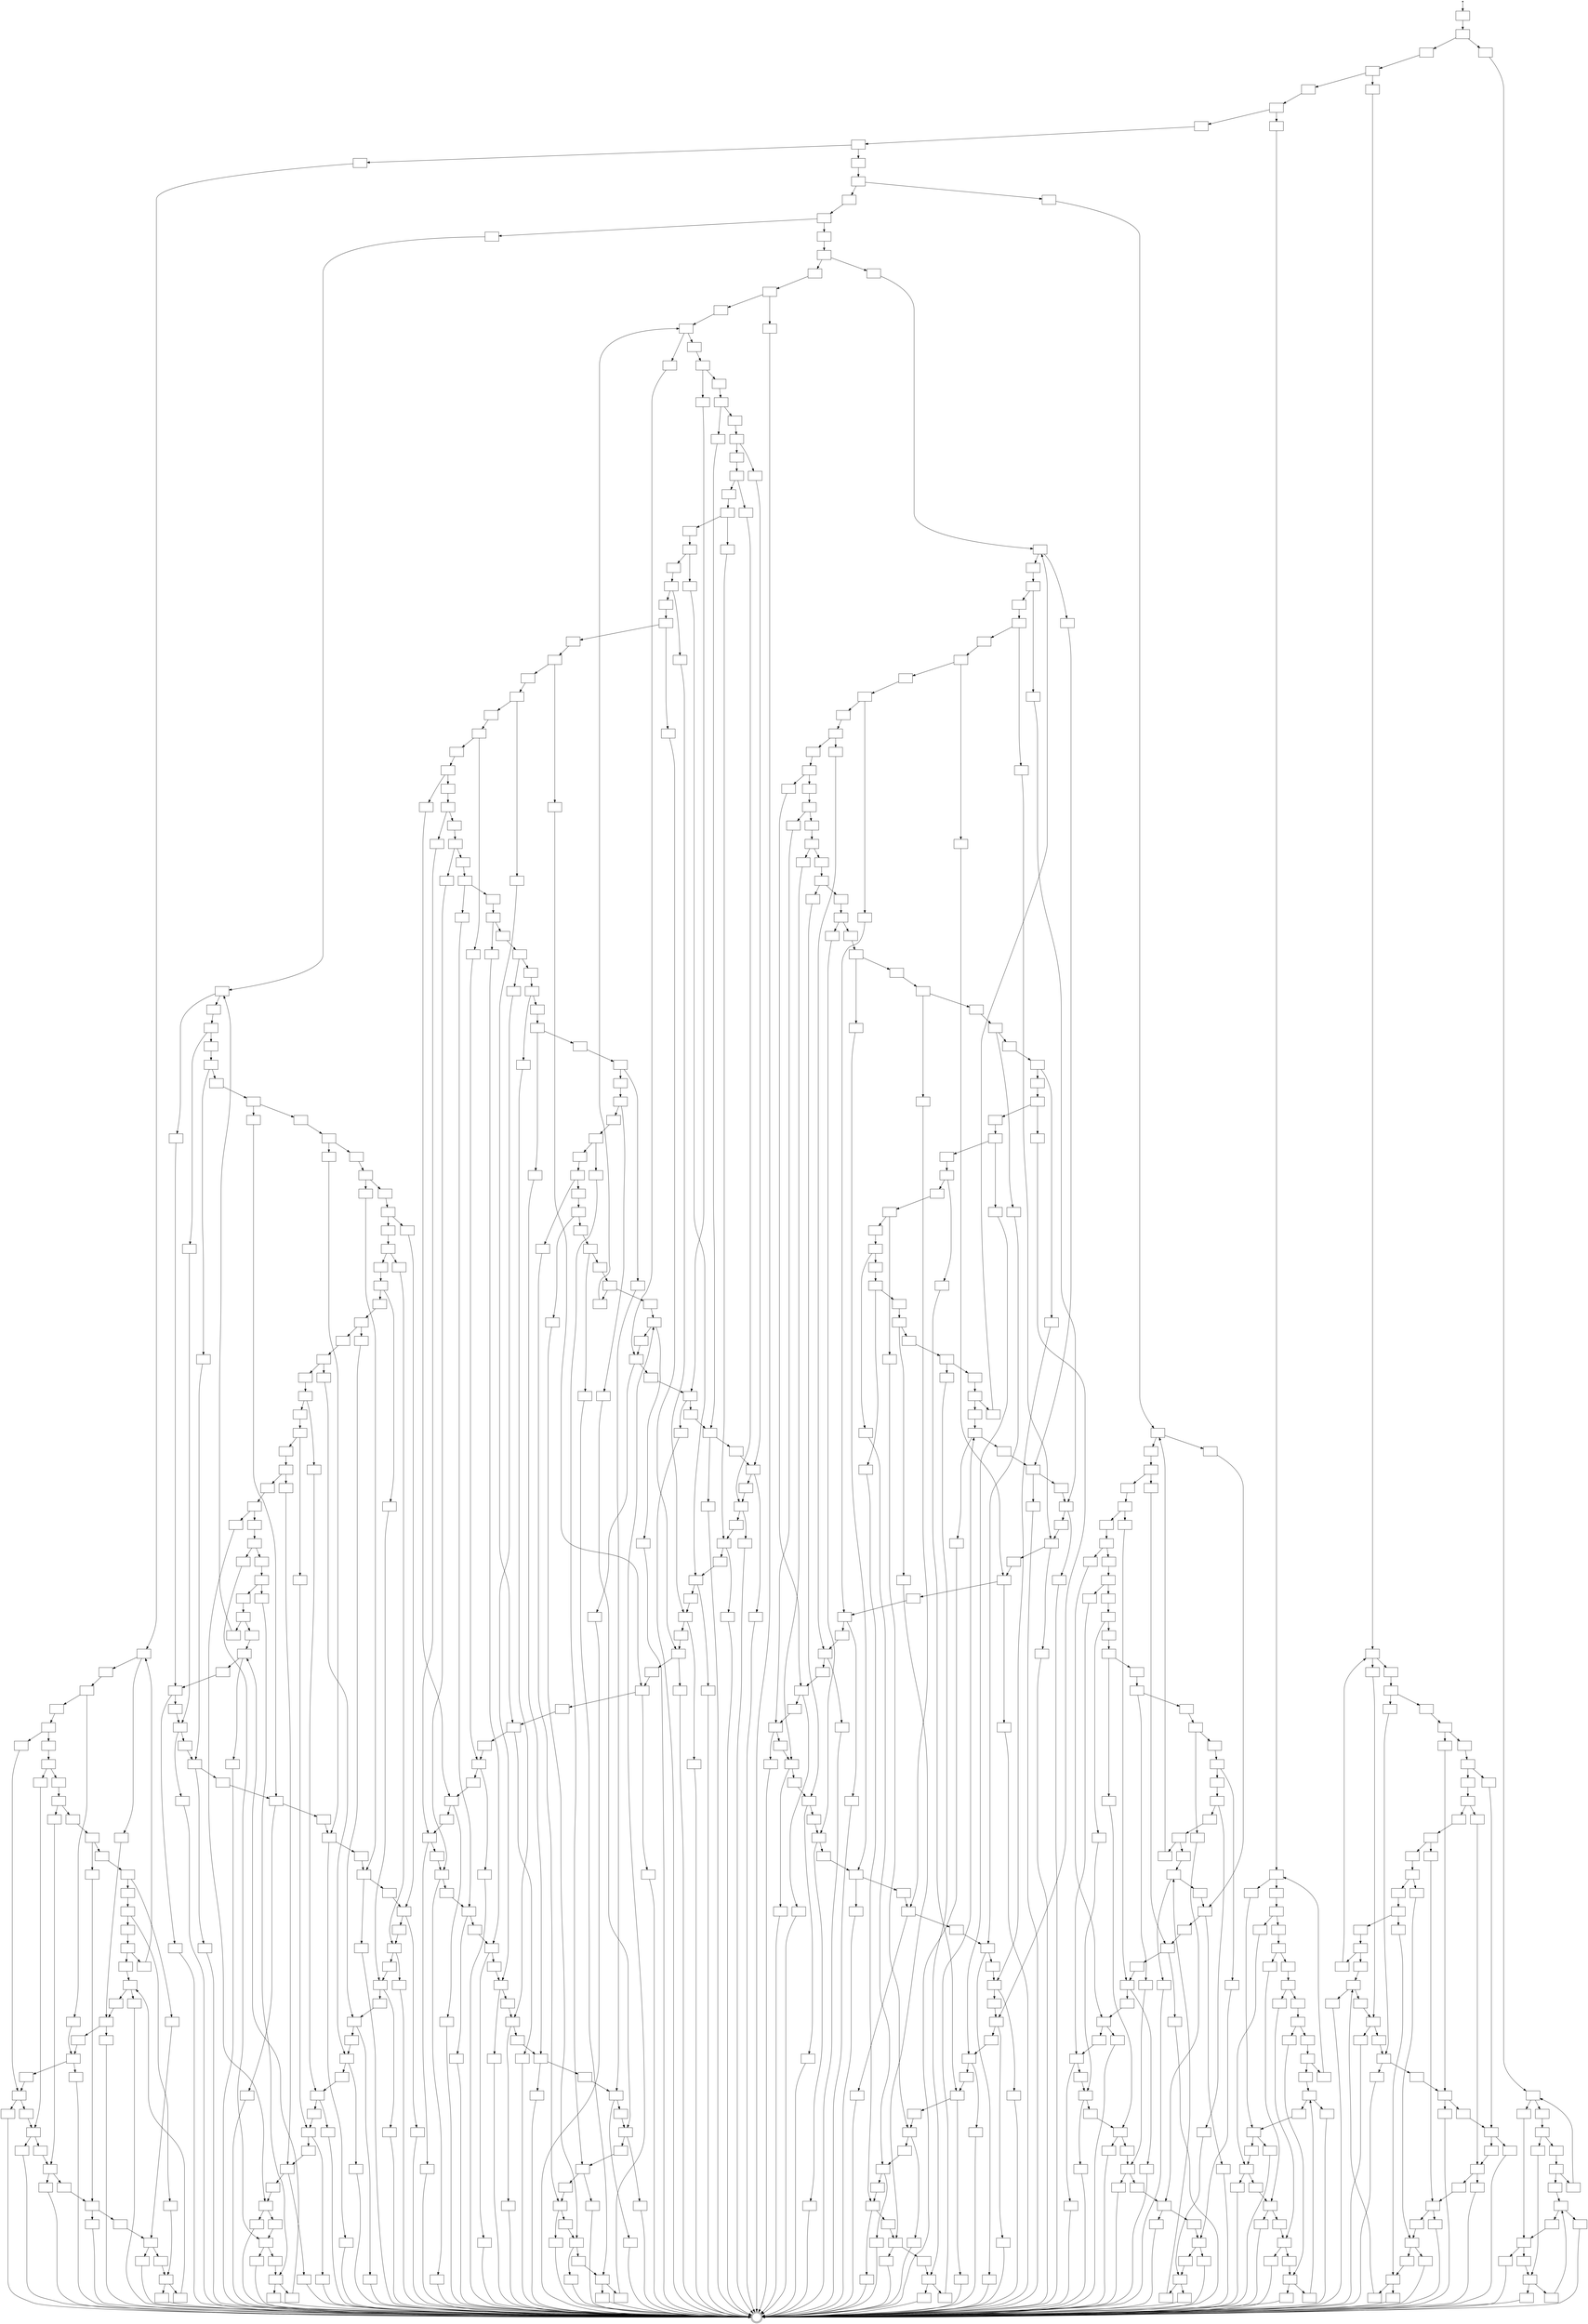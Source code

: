 digraph ziria_automaton {
node [shape = point];
start [label=""];
node [shape = doublecircle];
673[label=""];
node [shape = box];
  0[label=""];
  1[label=""];
  2[label=""];
  3[label=""];
  4[label=""];
  5[label=""];
  6[label=""];
  7[label=""];
  8[label=""];
  9[label=""];
  10[label=""];
  11[label=""];
  12[label=""];
  13[label=""];
  14[label=""];
  15[label=""];
  16[label=""];
  17[label=""];
  18[label=""];
  19[label=""];
  20[label=""];
  21[label=""];
  22[label=""];
  23[label=""];
  24[label=""];
  25[label=""];
  26[label=""];
  27[label=""];
  28[label=""];
  29[label=""];
  30[label=""];
  31[label=""];
  32[label=""];
  33[label=""];
  34[label=""];
  35[label=""];
  36[label=""];
  37[label=""];
  38[label=""];
  39[label=""];
  40[label=""];
  41[label=""];
  42[label=""];
  43[label=""];
  44[label=""];
  45[label=""];
  46[label=""];
  47[label=""];
  48[label=""];
  49[label=""];
  50[label=""];
  51[label=""];
  52[label=""];
  53[label=""];
  54[label=""];
  55[label=""];
  56[label=""];
  57[label=""];
  58[label=""];
  59[label=""];
  60[label=""];
  61[label=""];
  62[label=""];
  63[label=""];
  64[label=""];
  65[label=""];
  66[label=""];
  67[label=""];
  68[label=""];
  69[label=""];
  70[label=""];
  71[label=""];
  72[label=""];
  73[label=""];
  74[label=""];
  75[label=""];
  76[label=""];
  77[label=""];
  78[label=""];
  79[label=""];
  80[label=""];
  81[label=""];
  82[label=""];
  83[label=""];
  84[label=""];
  85[label=""];
  86[label=""];
  87[label=""];
  88[label=""];
  89[label=""];
  90[label=""];
  91[label=""];
  92[label=""];
  93[label=""];
  94[label=""];
  95[label=""];
  96[label=""];
  97[label=""];
  98[label=""];
  99[label=""];
  100[label=""];
  101[label=""];
  102[label=""];
  103[label=""];
  104[label=""];
  105[label=""];
  106[label=""];
  107[label=""];
  108[label=""];
  109[label=""];
  110[label=""];
  111[label=""];
  112[label=""];
  113[label=""];
  114[label=""];
  115[label=""];
  116[label=""];
  117[label=""];
  118[label=""];
  119[label=""];
  120[label=""];
  121[label=""];
  122[label=""];
  123[label=""];
  124[label=""];
  125[label=""];
  126[label=""];
  127[label=""];
  128[label=""];
  129[label=""];
  130[label=""];
  131[label=""];
  132[label=""];
  133[label=""];
  134[label=""];
  135[label=""];
  136[label=""];
  137[label=""];
  138[label=""];
  139[label=""];
  140[label=""];
  141[label=""];
  142[label=""];
  143[label=""];
  144[label=""];
  145[label=""];
  146[label=""];
  147[label=""];
  148[label=""];
  149[label=""];
  150[label=""];
  151[label=""];
  152[label=""];
  153[label=""];
  154[label=""];
  155[label=""];
  156[label=""];
  157[label=""];
  158[label=""];
  159[label=""];
  160[label=""];
  161[label=""];
  162[label=""];
  163[label=""];
  164[label=""];
  165[label=""];
  166[label=""];
  167[label=""];
  168[label=""];
  169[label=""];
  170[label=""];
  171[label=""];
  172[label=""];
  173[label=""];
  174[label=""];
  175[label=""];
  176[label=""];
  177[label=""];
  178[label=""];
  179[label=""];
  180[label=""];
  181[label=""];
  182[label=""];
  183[label=""];
  184[label=""];
  185[label=""];
  186[label=""];
  187[label=""];
  188[label=""];
  189[label=""];
  190[label=""];
  191[label=""];
  192[label=""];
  193[label=""];
  194[label=""];
  195[label=""];
  196[label=""];
  197[label=""];
  198[label=""];
  199[label=""];
  200[label=""];
  201[label=""];
  202[label=""];
  203[label=""];
  204[label=""];
  205[label=""];
  206[label=""];
  207[label=""];
  208[label=""];
  209[label=""];
  210[label=""];
  211[label=""];
  212[label=""];
  213[label=""];
  214[label=""];
  215[label=""];
  216[label=""];
  217[label=""];
  218[label=""];
  219[label=""];
  220[label=""];
  221[label=""];
  222[label=""];
  223[label=""];
  224[label=""];
  225[label=""];
  226[label=""];
  227[label=""];
  228[label=""];
  229[label=""];
  230[label=""];
  231[label=""];
  232[label=""];
  233[label=""];
  234[label=""];
  235[label=""];
  236[label=""];
  237[label=""];
  238[label=""];
  239[label=""];
  240[label=""];
  241[label=""];
  242[label=""];
  243[label=""];
  244[label=""];
  245[label=""];
  246[label=""];
  247[label=""];
  248[label=""];
  249[label=""];
  250[label=""];
  251[label=""];
  252[label=""];
  253[label=""];
  254[label=""];
  255[label=""];
  256[label=""];
  257[label=""];
  258[label=""];
  259[label=""];
  260[label=""];
  261[label=""];
  262[label=""];
  263[label=""];
  264[label=""];
  265[label=""];
  266[label=""];
  267[label=""];
  268[label=""];
  269[label=""];
  270[label=""];
  271[label=""];
  272[label=""];
  273[label=""];
  274[label=""];
  275[label=""];
  276[label=""];
  277[label=""];
  278[label=""];
  279[label=""];
  280[label=""];
  281[label=""];
  282[label=""];
  283[label=""];
  284[label=""];
  285[label=""];
  286[label=""];
  287[label=""];
  288[label=""];
  289[label=""];
  290[label=""];
  291[label=""];
  292[label=""];
  293[label=""];
  294[label=""];
  295[label=""];
  296[label=""];
  297[label=""];
  298[label=""];
  299[label=""];
  300[label=""];
  301[label=""];
  302[label=""];
  303[label=""];
  304[label=""];
  305[label=""];
  306[label=""];
  307[label=""];
  308[label=""];
  309[label=""];
  310[label=""];
  311[label=""];
  312[label=""];
  313[label=""];
  314[label=""];
  315[label=""];
  316[label=""];
  317[label=""];
  318[label=""];
  319[label=""];
  320[label=""];
  321[label=""];
  322[label=""];
  323[label=""];
  324[label=""];
  325[label=""];
  326[label=""];
  327[label=""];
  328[label=""];
  329[label=""];
  330[label=""];
  331[label=""];
  332[label=""];
  333[label=""];
  334[label=""];
  335[label=""];
  336[label=""];
  337[label=""];
  338[label=""];
  339[label=""];
  340[label=""];
  341[label=""];
  342[label=""];
  343[label=""];
  344[label=""];
  345[label=""];
  346[label=""];
  347[label=""];
  348[label=""];
  349[label=""];
  350[label=""];
  351[label=""];
  352[label=""];
  353[label=""];
  354[label=""];
  355[label=""];
  356[label=""];
  357[label=""];
  358[label=""];
  359[label=""];
  360[label=""];
  361[label=""];
  362[label=""];
  363[label=""];
  364[label=""];
  365[label=""];
  366[label=""];
  367[label=""];
  368[label=""];
  369[label=""];
  370[label=""];
  371[label=""];
  372[label=""];
  373[label=""];
  374[label=""];
  375[label=""];
  376[label=""];
  377[label=""];
  378[label=""];
  379[label=""];
  380[label=""];
  381[label=""];
  382[label=""];
  383[label=""];
  384[label=""];
  385[label=""];
  386[label=""];
  387[label=""];
  388[label=""];
  389[label=""];
  390[label=""];
  391[label=""];
  392[label=""];
  393[label=""];
  394[label=""];
  395[label=""];
  396[label=""];
  397[label=""];
  398[label=""];
  399[label=""];
  400[label=""];
  401[label=""];
  402[label=""];
  403[label=""];
  404[label=""];
  405[label=""];
  406[label=""];
  407[label=""];
  408[label=""];
  409[label=""];
  410[label=""];
  411[label=""];
  412[label=""];
  413[label=""];
  414[label=""];
  415[label=""];
  416[label=""];
  417[label=""];
  418[label=""];
  419[label=""];
  420[label=""];
  421[label=""];
  422[label=""];
  423[label=""];
  424[label=""];
  425[label=""];
  426[label=""];
  427[label=""];
  428[label=""];
  429[label=""];
  430[label=""];
  431[label=""];
  432[label=""];
  433[label=""];
  434[label=""];
  435[label=""];
  436[label=""];
  437[label=""];
  438[label=""];
  439[label=""];
  440[label=""];
  441[label=""];
  442[label=""];
  443[label=""];
  444[label=""];
  445[label=""];
  446[label=""];
  447[label=""];
  448[label=""];
  449[label=""];
  450[label=""];
  451[label=""];
  452[label=""];
  453[label=""];
  454[label=""];
  455[label=""];
  456[label=""];
  457[label=""];
  458[label=""];
  459[label=""];
  460[label=""];
  461[label=""];
  462[label=""];
  463[label=""];
  464[label=""];
  465[label=""];
  466[label=""];
  467[label=""];
  468[label=""];
  469[label=""];
  470[label=""];
  471[label=""];
  472[label=""];
  473[label=""];
  474[label=""];
  475[label=""];
  476[label=""];
  477[label=""];
  478[label=""];
  479[label=""];
  480[label=""];
  481[label=""];
  482[label=""];
  483[label=""];
  484[label=""];
  485[label=""];
  486[label=""];
  487[label=""];
  488[label=""];
  489[label=""];
  490[label=""];
  491[label=""];
  492[label=""];
  493[label=""];
  494[label=""];
  495[label=""];
  496[label=""];
  497[label=""];
  498[label=""];
  499[label=""];
  500[label=""];
  501[label=""];
  502[label=""];
  503[label=""];
  504[label=""];
  505[label=""];
  506[label=""];
  507[label=""];
  508[label=""];
  509[label=""];
  510[label=""];
  511[label=""];
  512[label=""];
  513[label=""];
  514[label=""];
  515[label=""];
  516[label=""];
  517[label=""];
  518[label=""];
  519[label=""];
  520[label=""];
  521[label=""];
  522[label=""];
  523[label=""];
  524[label=""];
  525[label=""];
  526[label=""];
  527[label=""];
  528[label=""];
  529[label=""];
  530[label=""];
  531[label=""];
  532[label=""];
  533[label=""];
  534[label=""];
  535[label=""];
  536[label=""];
  537[label=""];
  538[label=""];
  539[label=""];
  540[label=""];
  541[label=""];
  542[label=""];
  543[label=""];
  544[label=""];
  545[label=""];
  546[label=""];
  547[label=""];
  548[label=""];
  549[label=""];
  550[label=""];
  551[label=""];
  552[label=""];
  553[label=""];
  554[label=""];
  555[label=""];
  556[label=""];
  557[label=""];
  558[label=""];
  559[label=""];
  560[label=""];
  561[label=""];
  562[label=""];
  563[label=""];
  564[label=""];
  565[label=""];
  566[label=""];
  567[label=""];
  568[label=""];
  569[label=""];
  570[label=""];
  571[label=""];
  572[label=""];
  573[label=""];
  574[label=""];
  575[label=""];
  576[label=""];
  577[label=""];
  578[label=""];
  579[label=""];
  580[label=""];
  581[label=""];
  582[label=""];
  583[label=""];
  584[label=""];
  585[label=""];
  586[label=""];
  587[label=""];
  588[label=""];
  589[label=""];
  590[label=""];
  591[label=""];
  592[label=""];
  593[label=""];
  594[label=""];
  595[label=""];
  596[label=""];
  597[label=""];
  598[label=""];
  599[label=""];
  600[label=""];
  601[label=""];
  602[label=""];
  603[label=""];
  604[label=""];
  605[label=""];
  606[label=""];
  607[label=""];
  608[label=""];
  609[label=""];
  610[label=""];
  611[label=""];
  612[label=""];
  613[label=""];
  614[label=""];
  615[label=""];
  616[label=""];
  617[label=""];
  618[label=""];
  619[label=""];
  620[label=""];
  621[label=""];
  622[label=""];
  623[label=""];
  624[label=""];
  625[label=""];
  626[label=""];
  627[label=""];
  628[label=""];
  629[label=""];
  630[label=""];
  631[label=""];
  632[label=""];
  633[label=""];
  634[label=""];
  635[label=""];
  636[label=""];
  637[label=""];
  638[label=""];
  639[label=""];
  640[label=""];
  641[label=""];
  642[label=""];
  643[label=""];
  644[label=""];
  645[label=""];
  646[label=""];
  647[label=""];
  648[label=""];
  649[label=""];
  650[label=""];
  651[label=""];
  652[label=""];
  653[label=""];
  654[label=""];
  655[label=""];
  656[label=""];
  657[label=""];
  658[label=""];
  659[label=""];
  660[label=""];
  661[label=""];
  662[label=""];
  663[label=""];
  664[label=""];
  665[label=""];
  666[label=""];
  667[label=""];
  668[label=""];
  669[label=""];
  670[label=""];
  671[label=""];
  672[label=""];
start -> 0;
0 -> 1;
1 -> 666;
1 -> 2;
2 -> 3;
3 -> 647;
3 -> 4;
4 -> 5;
5 -> 592;
5 -> 6;
6 -> 7;
7 -> 555;
7 -> 8;
8 -> 9;
9 -> 500;
9 -> 10;
10 -> 11;
11 -> 427;
11 -> 12;
12 -> 13;
13 -> 318;
13 -> 14;
14 -> 15;
15 -> 173;
15 -> 16;
16 -> 673;
17 -> 175;
18 -> 17;
18 -> 19;
19 -> 159;
20 -> 178;
21 -> 20;
21 -> 22;
22 -> 673;
23 -> 18;
24 -> 23;
24 -> 25;
25 -> 165;
26 -> 21;
27 -> 26;
27 -> 28;
28 -> 673;
29 -> 24;
30 -> 29;
30 -> 31;
31 -> 171;
32 -> 27;
33 -> 32;
33 -> 34;
34 -> 673;
35 -> 30;
36 -> 35;
36 -> 37;
37 -> 178;
38 -> 33;
39 -> 38;
39 -> 40;
40 -> 673;
41 -> 36;
42 -> 41;
42 -> 43;
43 -> 21;
44 -> 39;
45 -> 44;
45 -> 46;
46 -> 673;
47 -> 42;
48 -> 47;
48 -> 49;
49 -> 27;
50 -> 45;
51 -> 50;
51 -> 52;
52 -> 673;
53 -> 48;
54 -> 53;
54 -> 55;
55 -> 33;
56 -> 51;
57 -> 56;
57 -> 58;
58 -> 673;
59 -> 54;
60 -> 59;
60 -> 61;
61 -> 39;
62 -> 57;
63 -> 62;
63 -> 64;
64 -> 673;
65 -> 60;
66 -> 65;
66 -> 67;
67 -> 45;
68 -> 63;
69 -> 68;
69 -> 70;
70 -> 673;
71 -> 66;
72 -> 71;
72 -> 73;
73 -> 51;
74 -> 69;
75 -> 74;
75 -> 76;
76 -> 673;
77 -> 72;
78 -> 77;
78 -> 79;
79 -> 57;
80 -> 75;
81 -> 80;
81 -> 82;
82 -> 673;
83 -> 78;
84 -> 83;
84 -> 85;
85 -> 63;
86 -> 81;
87 -> 86;
87 -> 88;
88 -> 673;
89 -> 84;
90 -> 89;
90 -> 91;
91 -> 69;
92 -> 87;
93 -> 92;
93 -> 94;
94 -> 673;
95 -> 90;
96 -> 95;
96 -> 97;
97 -> 75;
98 -> 93;
99 -> 98;
99 -> 100;
100 -> 673;
101 -> 96;
102 -> 101;
102 -> 103;
103 -> 81;
104 -> 99;
105 -> 104;
105 -> 106;
106 -> 673;
107 -> 102;
108 -> 107;
108 -> 109;
109 -> 87;
110 -> 105;
111 -> 110;
111 -> 112;
112 -> 673;
113 -> 108;
114 -> 113;
114 -> 115;
115 -> 93;
116 -> 111;
117 -> 116;
117 -> 118;
118 -> 673;
119 -> 114;
120 -> 119;
120 -> 121;
121 -> 99;
122 -> 117;
123 -> 122;
123 -> 124;
124 -> 673;
125 -> 120;
126 -> 125;
126 -> 127;
127 -> 105;
128 -> 123;
129 -> 128;
129 -> 130;
130 -> 673;
131 -> 126;
132 -> 131;
132 -> 133;
133 -> 111;
134 -> 129;
135 -> 134;
135 -> 136;
136 -> 673;
137 -> 132;
138 -> 137;
138 -> 139;
139 -> 117;
140 -> 135;
141 -> 140;
141 -> 142;
142 -> 673;
143 -> 138;
144 -> 143;
144 -> 145;
145 -> 123;
146 -> 141;
147 -> 146;
147 -> 148;
148 -> 673;
149 -> 144;
150 -> 149;
150 -> 151;
151 -> 129;
152 -> 147;
153 -> 152;
153 -> 154;
154 -> 673;
155 -> 150;
156 -> 155;
156 -> 157;
157 -> 135;
158 -> 153;
159 -> 158;
159 -> 160;
160 -> 673;
161 -> 156;
162 -> 161;
162 -> 163;
163 -> 141;
164 -> 159;
165 -> 164;
165 -> 166;
166 -> 673;
167 -> 162;
168 -> 167;
168 -> 169;
169 -> 147;
170 -> 165;
171 -> 170;
171 -> 172;
172 -> 673;
173 -> 162;
174 -> 168;
175 -> 174;
175 -> 176;
176 -> 153;
177 -> 171;
178 -> 177;
178 -> 179;
179 -> 673;
180 -> 320;
181 -> 180;
181 -> 182;
182 -> 304;
183 -> 323;
184 -> 183;
184 -> 185;
185 -> 673;
186 -> 181;
187 -> 186;
187 -> 188;
188 -> 310;
189 -> 184;
190 -> 189;
190 -> 191;
191 -> 673;
192 -> 187;
193 -> 192;
193 -> 194;
194 -> 316;
195 -> 190;
196 -> 195;
196 -> 197;
197 -> 673;
198 -> 193;
199 -> 198;
199 -> 200;
200 -> 323;
201 -> 196;
202 -> 201;
202 -> 203;
203 -> 673;
204 -> 199;
205 -> 204;
205 -> 206;
206 -> 184;
207 -> 202;
208 -> 207;
208 -> 209;
209 -> 673;
210 -> 205;
211 -> 210;
211 -> 212;
212 -> 190;
213 -> 208;
214 -> 213;
214 -> 215;
215 -> 673;
216 -> 211;
217 -> 216;
217 -> 218;
218 -> 196;
219 -> 214;
220 -> 219;
220 -> 221;
221 -> 673;
222 -> 217;
223 -> 222;
223 -> 224;
224 -> 202;
225 -> 220;
226 -> 225;
226 -> 227;
227 -> 673;
228 -> 223;
229 -> 228;
229 -> 230;
230 -> 208;
231 -> 226;
232 -> 231;
232 -> 233;
233 -> 673;
234 -> 229;
235 -> 234;
235 -> 236;
236 -> 214;
237 -> 232;
238 -> 237;
238 -> 239;
239 -> 673;
240 -> 235;
241 -> 240;
241 -> 242;
242 -> 220;
243 -> 238;
244 -> 243;
244 -> 245;
245 -> 673;
246 -> 241;
247 -> 246;
247 -> 248;
248 -> 226;
249 -> 244;
250 -> 249;
250 -> 251;
251 -> 673;
252 -> 247;
253 -> 252;
253 -> 254;
254 -> 232;
255 -> 250;
256 -> 255;
256 -> 257;
257 -> 673;
258 -> 253;
259 -> 258;
259 -> 260;
260 -> 238;
261 -> 256;
262 -> 261;
262 -> 263;
263 -> 673;
264 -> 259;
265 -> 264;
265 -> 266;
266 -> 244;
267 -> 262;
268 -> 267;
268 -> 269;
269 -> 673;
270 -> 265;
271 -> 270;
271 -> 272;
272 -> 250;
273 -> 268;
274 -> 273;
274 -> 275;
275 -> 673;
276 -> 271;
277 -> 276;
277 -> 278;
278 -> 256;
279 -> 274;
280 -> 279;
280 -> 281;
281 -> 673;
282 -> 277;
283 -> 282;
283 -> 284;
284 -> 262;
285 -> 280;
286 -> 285;
286 -> 287;
287 -> 673;
288 -> 283;
289 -> 288;
289 -> 290;
290 -> 268;
291 -> 286;
292 -> 291;
292 -> 293;
293 -> 673;
294 -> 289;
295 -> 294;
295 -> 296;
296 -> 274;
297 -> 292;
298 -> 297;
298 -> 299;
299 -> 673;
300 -> 295;
301 -> 300;
301 -> 302;
302 -> 280;
303 -> 298;
304 -> 303;
304 -> 305;
305 -> 673;
306 -> 301;
307 -> 306;
307 -> 308;
308 -> 286;
309 -> 304;
310 -> 309;
310 -> 311;
311 -> 673;
312 -> 307;
313 -> 312;
313 -> 314;
314 -> 292;
315 -> 310;
316 -> 315;
316 -> 317;
317 -> 673;
318 -> 307;
319 -> 313;
320 -> 319;
320 -> 321;
321 -> 298;
322 -> 316;
323 -> 322;
323 -> 324;
324 -> 673;
325 -> 429;
326 -> 325;
326 -> 327;
327 -> 413;
328 -> 432;
329 -> 328;
329 -> 330;
330 -> 673;
331 -> 326;
332 -> 331;
332 -> 333;
333 -> 419;
334 -> 329;
335 -> 334;
335 -> 336;
336 -> 673;
337 -> 332;
338 -> 337;
338 -> 339;
339 -> 425;
340 -> 335;
341 -> 340;
341 -> 342;
342 -> 673;
343 -> 338;
344 -> 343;
344 -> 345;
345 -> 432;
346 -> 341;
347 -> 346;
347 -> 348;
348 -> 673;
349 -> 344;
350 -> 349;
350 -> 351;
351 -> 329;
352 -> 347;
353 -> 352;
353 -> 354;
354 -> 673;
355 -> 350;
356 -> 355;
356 -> 357;
357 -> 335;
358 -> 353;
359 -> 358;
359 -> 360;
360 -> 673;
361 -> 356;
362 -> 361;
362 -> 363;
363 -> 341;
364 -> 359;
365 -> 364;
365 -> 366;
366 -> 673;
367 -> 362;
368 -> 367;
368 -> 369;
369 -> 347;
370 -> 365;
371 -> 370;
371 -> 372;
372 -> 673;
373 -> 368;
374 -> 373;
374 -> 375;
375 -> 353;
376 -> 371;
377 -> 376;
377 -> 378;
378 -> 673;
379 -> 374;
380 -> 379;
380 -> 381;
381 -> 359;
382 -> 377;
383 -> 382;
383 -> 384;
384 -> 673;
385 -> 380;
386 -> 385;
386 -> 387;
387 -> 365;
388 -> 383;
389 -> 388;
389 -> 390;
390 -> 673;
391 -> 386;
392 -> 391;
392 -> 393;
393 -> 371;
394 -> 389;
395 -> 394;
395 -> 396;
396 -> 673;
397 -> 392;
398 -> 397;
398 -> 399;
399 -> 377;
400 -> 395;
401 -> 400;
401 -> 402;
402 -> 673;
403 -> 398;
404 -> 403;
404 -> 405;
405 -> 383;
406 -> 401;
407 -> 406;
407 -> 408;
408 -> 673;
409 -> 404;
410 -> 409;
410 -> 411;
411 -> 389;
412 -> 407;
413 -> 412;
413 -> 414;
414 -> 673;
415 -> 410;
416 -> 415;
416 -> 417;
417 -> 395;
418 -> 413;
419 -> 418;
419 -> 420;
420 -> 673;
421 -> 416;
422 -> 421;
422 -> 423;
423 -> 401;
424 -> 419;
425 -> 424;
425 -> 426;
426 -> 673;
427 -> 416;
428 -> 422;
429 -> 428;
429 -> 430;
430 -> 407;
431 -> 425;
432 -> 431;
432 -> 433;
433 -> 673;
434 -> 502;
435 -> 434;
435 -> 436;
436 -> 486;
437 -> 505;
438 -> 437;
438 -> 439;
439 -> 673;
440 -> 435;
441 -> 440;
441 -> 442;
442 -> 492;
443 -> 438;
444 -> 443;
444 -> 445;
445 -> 673;
446 -> 441;
447 -> 446;
447 -> 448;
448 -> 498;
449 -> 444;
450 -> 449;
450 -> 451;
451 -> 673;
452 -> 447;
453 -> 452;
453 -> 454;
454 -> 505;
455 -> 450;
456 -> 455;
456 -> 457;
457 -> 673;
458 -> 453;
459 -> 458;
459 -> 460;
460 -> 438;
461 -> 456;
462 -> 461;
462 -> 463;
463 -> 673;
464 -> 459;
465 -> 464;
465 -> 466;
466 -> 444;
467 -> 462;
468 -> 467;
468 -> 469;
469 -> 673;
470 -> 465;
471 -> 470;
471 -> 472;
472 -> 450;
473 -> 468;
474 -> 473;
474 -> 475;
475 -> 673;
476 -> 471;
477 -> 476;
477 -> 478;
478 -> 456;
479 -> 474;
480 -> 479;
480 -> 481;
481 -> 673;
482 -> 477;
483 -> 482;
483 -> 484;
484 -> 462;
485 -> 480;
486 -> 485;
486 -> 487;
487 -> 673;
488 -> 483;
489 -> 488;
489 -> 490;
490 -> 468;
491 -> 486;
492 -> 491;
492 -> 493;
493 -> 673;
494 -> 489;
495 -> 494;
495 -> 496;
496 -> 474;
497 -> 492;
498 -> 497;
498 -> 499;
499 -> 673;
500 -> 489;
501 -> 495;
502 -> 501;
502 -> 503;
503 -> 480;
504 -> 498;
505 -> 504;
505 -> 506;
506 -> 673;
507 -> 557;
508 -> 507;
508 -> 509;
509 -> 541;
510 -> 560;
511 -> 510;
511 -> 512;
512 -> 673;
513 -> 508;
514 -> 513;
514 -> 515;
515 -> 547;
516 -> 511;
517 -> 516;
517 -> 518;
518 -> 673;
519 -> 514;
520 -> 519;
520 -> 521;
521 -> 553;
522 -> 517;
523 -> 522;
523 -> 524;
524 -> 673;
525 -> 520;
526 -> 525;
526 -> 527;
527 -> 560;
528 -> 523;
529 -> 528;
529 -> 530;
530 -> 673;
531 -> 526;
532 -> 531;
532 -> 533;
533 -> 511;
534 -> 529;
535 -> 534;
535 -> 536;
536 -> 673;
537 -> 532;
538 -> 537;
538 -> 539;
539 -> 517;
540 -> 535;
541 -> 540;
541 -> 542;
542 -> 673;
543 -> 538;
544 -> 543;
544 -> 545;
545 -> 523;
546 -> 541;
547 -> 546;
547 -> 548;
548 -> 673;
549 -> 544;
550 -> 549;
550 -> 551;
551 -> 529;
552 -> 547;
553 -> 552;
553 -> 554;
554 -> 673;
555 -> 544;
556 -> 550;
557 -> 556;
557 -> 558;
558 -> 535;
559 -> 553;
560 -> 559;
560 -> 561;
561 -> 673;
562 -> 594;
563 -> 562;
563 -> 564;
564 -> 578;
565 -> 597;
566 -> 565;
566 -> 567;
567 -> 673;
568 -> 563;
569 -> 568;
569 -> 570;
570 -> 584;
571 -> 566;
572 -> 571;
572 -> 573;
573 -> 673;
574 -> 569;
575 -> 574;
575 -> 576;
576 -> 590;
577 -> 572;
578 -> 577;
578 -> 579;
579 -> 673;
580 -> 575;
581 -> 580;
581 -> 582;
582 -> 597;
583 -> 578;
584 -> 583;
584 -> 585;
585 -> 673;
586 -> 581;
587 -> 586;
587 -> 588;
588 -> 566;
589 -> 584;
590 -> 589;
590 -> 591;
591 -> 673;
592 -> 581;
593 -> 587;
594 -> 593;
594 -> 595;
595 -> 572;
596 -> 590;
597 -> 596;
597 -> 598;
598 -> 673;
599 -> 642;
600 -> 599;
600 -> 601;
601 -> 609;
602 -> 645;
603 -> 602;
603 -> 604;
604 -> 673;
605 -> 649;
606 -> 605;
606 -> 607;
607 -> 615;
608 -> 652;
609 -> 608;
609 -> 610;
610 -> 673;
611 -> 600;
612 -> 611;
612 -> 613;
613 -> 621;
614 -> 603;
615 -> 614;
615 -> 616;
616 -> 673;
617 -> 606;
618 -> 617;
618 -> 619;
619 -> 627;
620 -> 609;
621 -> 620;
621 -> 622;
622 -> 673;
623 -> 612;
624 -> 623;
624 -> 625;
625 -> 633;
626 -> 615;
627 -> 626;
627 -> 628;
628 -> 673;
629 -> 618;
630 -> 629;
630 -> 631;
631 -> 639;
632 -> 621;
633 -> 632;
633 -> 634;
634 -> 673;
635 -> 624;
636 -> 635;
636 -> 637;
637 -> 645;
638 -> 627;
639 -> 638;
639 -> 640;
640 -> 673;
641 -> 630;
642 -> 641;
642 -> 643;
643 -> 652;
644 -> 633;
645 -> 644;
645 -> 646;
646 -> 673;
647 -> 624;
648 -> 636;
649 -> 648;
649 -> 650;
650 -> 603;
651 -> 639;
652 -> 651;
652 -> 653;
653 -> 673;
654 -> 668;
655 -> 654;
655 -> 656;
656 -> 671;
657 -> 671;
658 -> 657;
658 -> 659;
659 -> 673;
660 -> 655;
661 -> 660;
661 -> 662;
662 -> 658;
663 -> 658;
664 -> 663;
664 -> 665;
665 -> 673;
666 -> 655;
667 -> 661;
668 -> 667;
668 -> 669;
669 -> 664;
670 -> 664;
671 -> 670;
671 -> 672;
672 -> 673;
}
